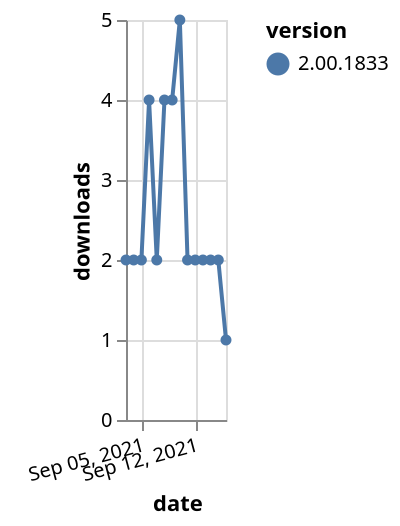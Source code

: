 {"$schema": "https://vega.github.io/schema/vega-lite/v5.json", "description": "A simple bar chart with embedded data.", "data": {"values": [{"date": "2021-09-03", "total": 2938, "delta": 2, "version": "2.00.1833"}, {"date": "2021-09-04", "total": 2940, "delta": 2, "version": "2.00.1833"}, {"date": "2021-09-05", "total": 2942, "delta": 2, "version": "2.00.1833"}, {"date": "2021-09-06", "total": 2946, "delta": 4, "version": "2.00.1833"}, {"date": "2021-09-07", "total": 2948, "delta": 2, "version": "2.00.1833"}, {"date": "2021-09-08", "total": 2952, "delta": 4, "version": "2.00.1833"}, {"date": "2021-09-09", "total": 2956, "delta": 4, "version": "2.00.1833"}, {"date": "2021-09-10", "total": 2961, "delta": 5, "version": "2.00.1833"}, {"date": "2021-09-11", "total": 2963, "delta": 2, "version": "2.00.1833"}, {"date": "2021-09-12", "total": 2965, "delta": 2, "version": "2.00.1833"}, {"date": "2021-09-13", "total": 2967, "delta": 2, "version": "2.00.1833"}, {"date": "2021-09-14", "total": 2969, "delta": 2, "version": "2.00.1833"}, {"date": "2021-09-15", "total": 2971, "delta": 2, "version": "2.00.1833"}, {"date": "2021-09-16", "total": 2972, "delta": 1, "version": "2.00.1833"}]}, "width": "container", "mark": {"type": "line", "point": {"filled": true}}, "encoding": {"x": {"field": "date", "type": "temporal", "timeUnit": "yearmonthdate", "title": "date", "axis": {"labelAngle": -15}}, "y": {"field": "delta", "type": "quantitative", "title": "downloads"}, "color": {"field": "version", "type": "nominal"}, "tooltip": {"field": "delta"}}}